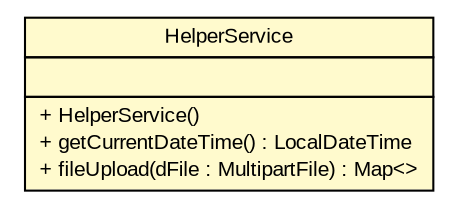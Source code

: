 #!/usr/local/bin/dot
#
# Class diagram 
# Generated by UMLGraph version R5_6 (http://www.umlgraph.org/)
#

digraph G {
	edge [fontname="arial",fontsize=10,labelfontname="arial",labelfontsize=10];
	node [fontname="arial",fontsize=10,shape=plaintext];
	nodesep=0.25;
	ranksep=0.5;
	// de.exb.platform.cloud.fileservice.service.HelperService
	c372 [label=<<table title="de.exb.platform.cloud.fileservice.service.HelperService" border="0" cellborder="1" cellspacing="0" cellpadding="2" port="p" bgcolor="lemonChiffon" href="./HelperService.html">
		<tr><td><table border="0" cellspacing="0" cellpadding="1">
<tr><td align="center" balign="center"> HelperService </td></tr>
		</table></td></tr>
		<tr><td><table border="0" cellspacing="0" cellpadding="1">
<tr><td align="left" balign="left">  </td></tr>
		</table></td></tr>
		<tr><td><table border="0" cellspacing="0" cellpadding="1">
<tr><td align="left" balign="left"> + HelperService() </td></tr>
<tr><td align="left" balign="left"> + getCurrentDateTime() : LocalDateTime </td></tr>
<tr><td align="left" balign="left"> + fileUpload(dFile : MultipartFile) : Map&lt;&gt; </td></tr>
		</table></td></tr>
		</table>>, URL="./HelperService.html", fontname="arial", fontcolor="black", fontsize=10.0];
}

